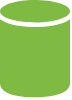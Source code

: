 <mxfile version="14.6.13" type="device"><diagram id="TIjQY17MP2KuLBUUW_H7" name="Seite-1"><mxGraphModel dx="1086" dy="2135" grid="1" gridSize="10" guides="1" tooltips="1" connect="1" arrows="1" fold="1" page="1" pageScale="1" pageWidth="827" pageHeight="1169" math="0" shadow="0"><root><mxCell id="0"/><mxCell id="1" parent="0"/><mxCell id="pmsO0zlScFDkEukGV9iU-1" value="" style="shadow=0;dashed=0;html=1;strokeColor=none;labelPosition=center;verticalLabelPosition=bottom;verticalAlign=top;outlineConnect=0;align=center;shape=mxgraph.office.databases.database;fillColor=#7FBA42;" vertex="1" parent="1"><mxGeometry x="40" y="-1120" width="35" height="49" as="geometry"/></mxCell></root></mxGraphModel></diagram></mxfile>